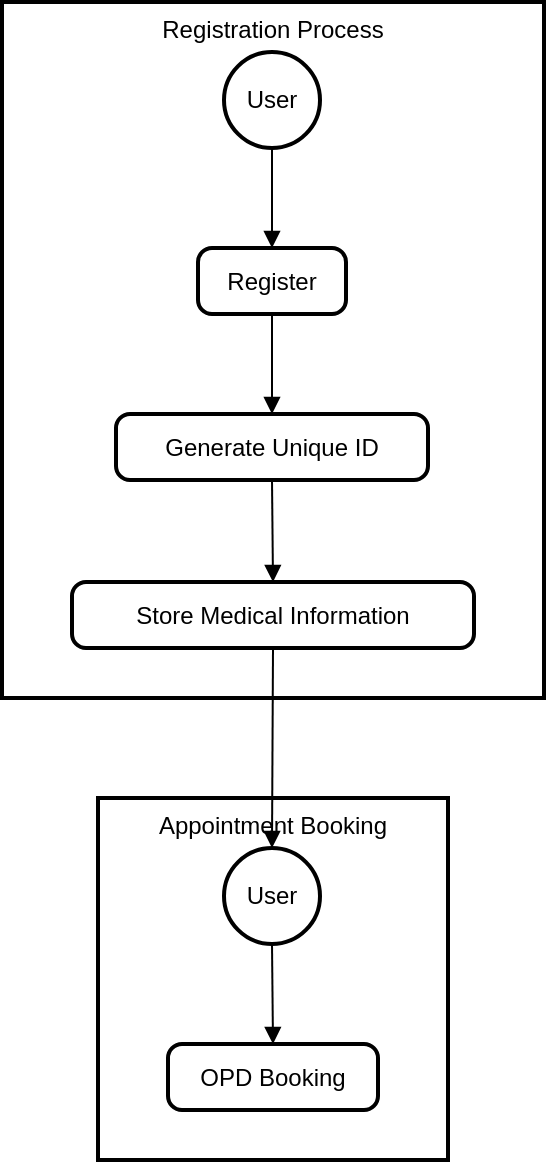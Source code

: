 <mxfile version="24.7.8">
  <diagram name="Page-1" id="2n-deR0HN1ZB3AKTQquP">
    <mxGraphModel>
      <root>
        <mxCell id="0" />
        <mxCell id="1" parent="0" />
        <mxCell id="2" value="Appointment Booking" style="whiteSpace=wrap;strokeWidth=2;verticalAlign=top;" vertex="1" parent="1">
          <mxGeometry x="48" y="398" width="175" height="181" as="geometry" />
        </mxCell>
        <mxCell id="3" value="User" style="ellipse;aspect=fixed;strokeWidth=2;whiteSpace=wrap;" vertex="1" parent="1">
          <mxGeometry x="111" y="423" width="48" height="48" as="geometry" />
        </mxCell>
        <mxCell id="4" value="OPD Booking" style="rounded=1;absoluteArcSize=1;arcSize=14;whiteSpace=wrap;strokeWidth=2;" vertex="1" parent="1">
          <mxGeometry x="83" y="521" width="105" height="33" as="geometry" />
        </mxCell>
        <mxCell id="5" value="Registration Process" style="whiteSpace=wrap;strokeWidth=2;verticalAlign=top;" vertex="1" parent="1">
          <mxGeometry width="271" height="348" as="geometry" />
        </mxCell>
        <mxCell id="6" value="Register" style="rounded=1;absoluteArcSize=1;arcSize=14;whiteSpace=wrap;strokeWidth=2;" vertex="1" parent="1">
          <mxGeometry x="98" y="123" width="74" height="33" as="geometry" />
        </mxCell>
        <mxCell id="7" value="User" style="ellipse;aspect=fixed;strokeWidth=2;whiteSpace=wrap;" vertex="1" parent="1">
          <mxGeometry x="111" y="25" width="48" height="48" as="geometry" />
        </mxCell>
        <mxCell id="8" value="Generate Unique ID" style="rounded=1;absoluteArcSize=1;arcSize=14;whiteSpace=wrap;strokeWidth=2;" vertex="1" parent="1">
          <mxGeometry x="57" y="206" width="156" height="33" as="geometry" />
        </mxCell>
        <mxCell id="9" value="Store Medical Information" style="rounded=1;absoluteArcSize=1;arcSize=14;whiteSpace=wrap;strokeWidth=2;" vertex="1" parent="1">
          <mxGeometry x="35" y="290" width="201" height="33" as="geometry" />
        </mxCell>
        <mxCell id="10" value="" style="curved=1;startArrow=none;endArrow=block;exitX=0.51;exitY=1;entryX=0.5;entryY=-0.01;" edge="1" parent="1" source="7" target="6">
          <mxGeometry relative="1" as="geometry">
            <Array as="points" />
          </mxGeometry>
        </mxCell>
        <mxCell id="11" value="" style="curved=1;startArrow=none;endArrow=block;exitX=0.5;exitY=1.01;entryX=0.5;entryY=0.01;" edge="1" parent="1" source="6" target="8">
          <mxGeometry relative="1" as="geometry">
            <Array as="points" />
          </mxGeometry>
        </mxCell>
        <mxCell id="12" value="" style="curved=1;startArrow=none;endArrow=block;exitX=0.5;exitY=1.02;entryX=0.5;entryY=-0.01;" edge="1" parent="1" source="8" target="9">
          <mxGeometry relative="1" as="geometry">
            <Array as="points" />
          </mxGeometry>
        </mxCell>
        <mxCell id="13" value="" style="curved=1;startArrow=none;endArrow=block;exitX=0.5;exitY=1;entryX=0.51;entryY=0;" edge="1" parent="1" source="9" target="3">
          <mxGeometry relative="1" as="geometry">
            <Array as="points" />
          </mxGeometry>
        </mxCell>
        <mxCell id="14" value="" style="curved=1;startArrow=none;endArrow=block;exitX=0.51;exitY=0.99;entryX=0.5;entryY=-0.01;" edge="1" parent="1" source="3" target="4">
          <mxGeometry relative="1" as="geometry">
            <Array as="points" />
          </mxGeometry>
        </mxCell>
      </root>
    </mxGraphModel>
  </diagram>
</mxfile>
